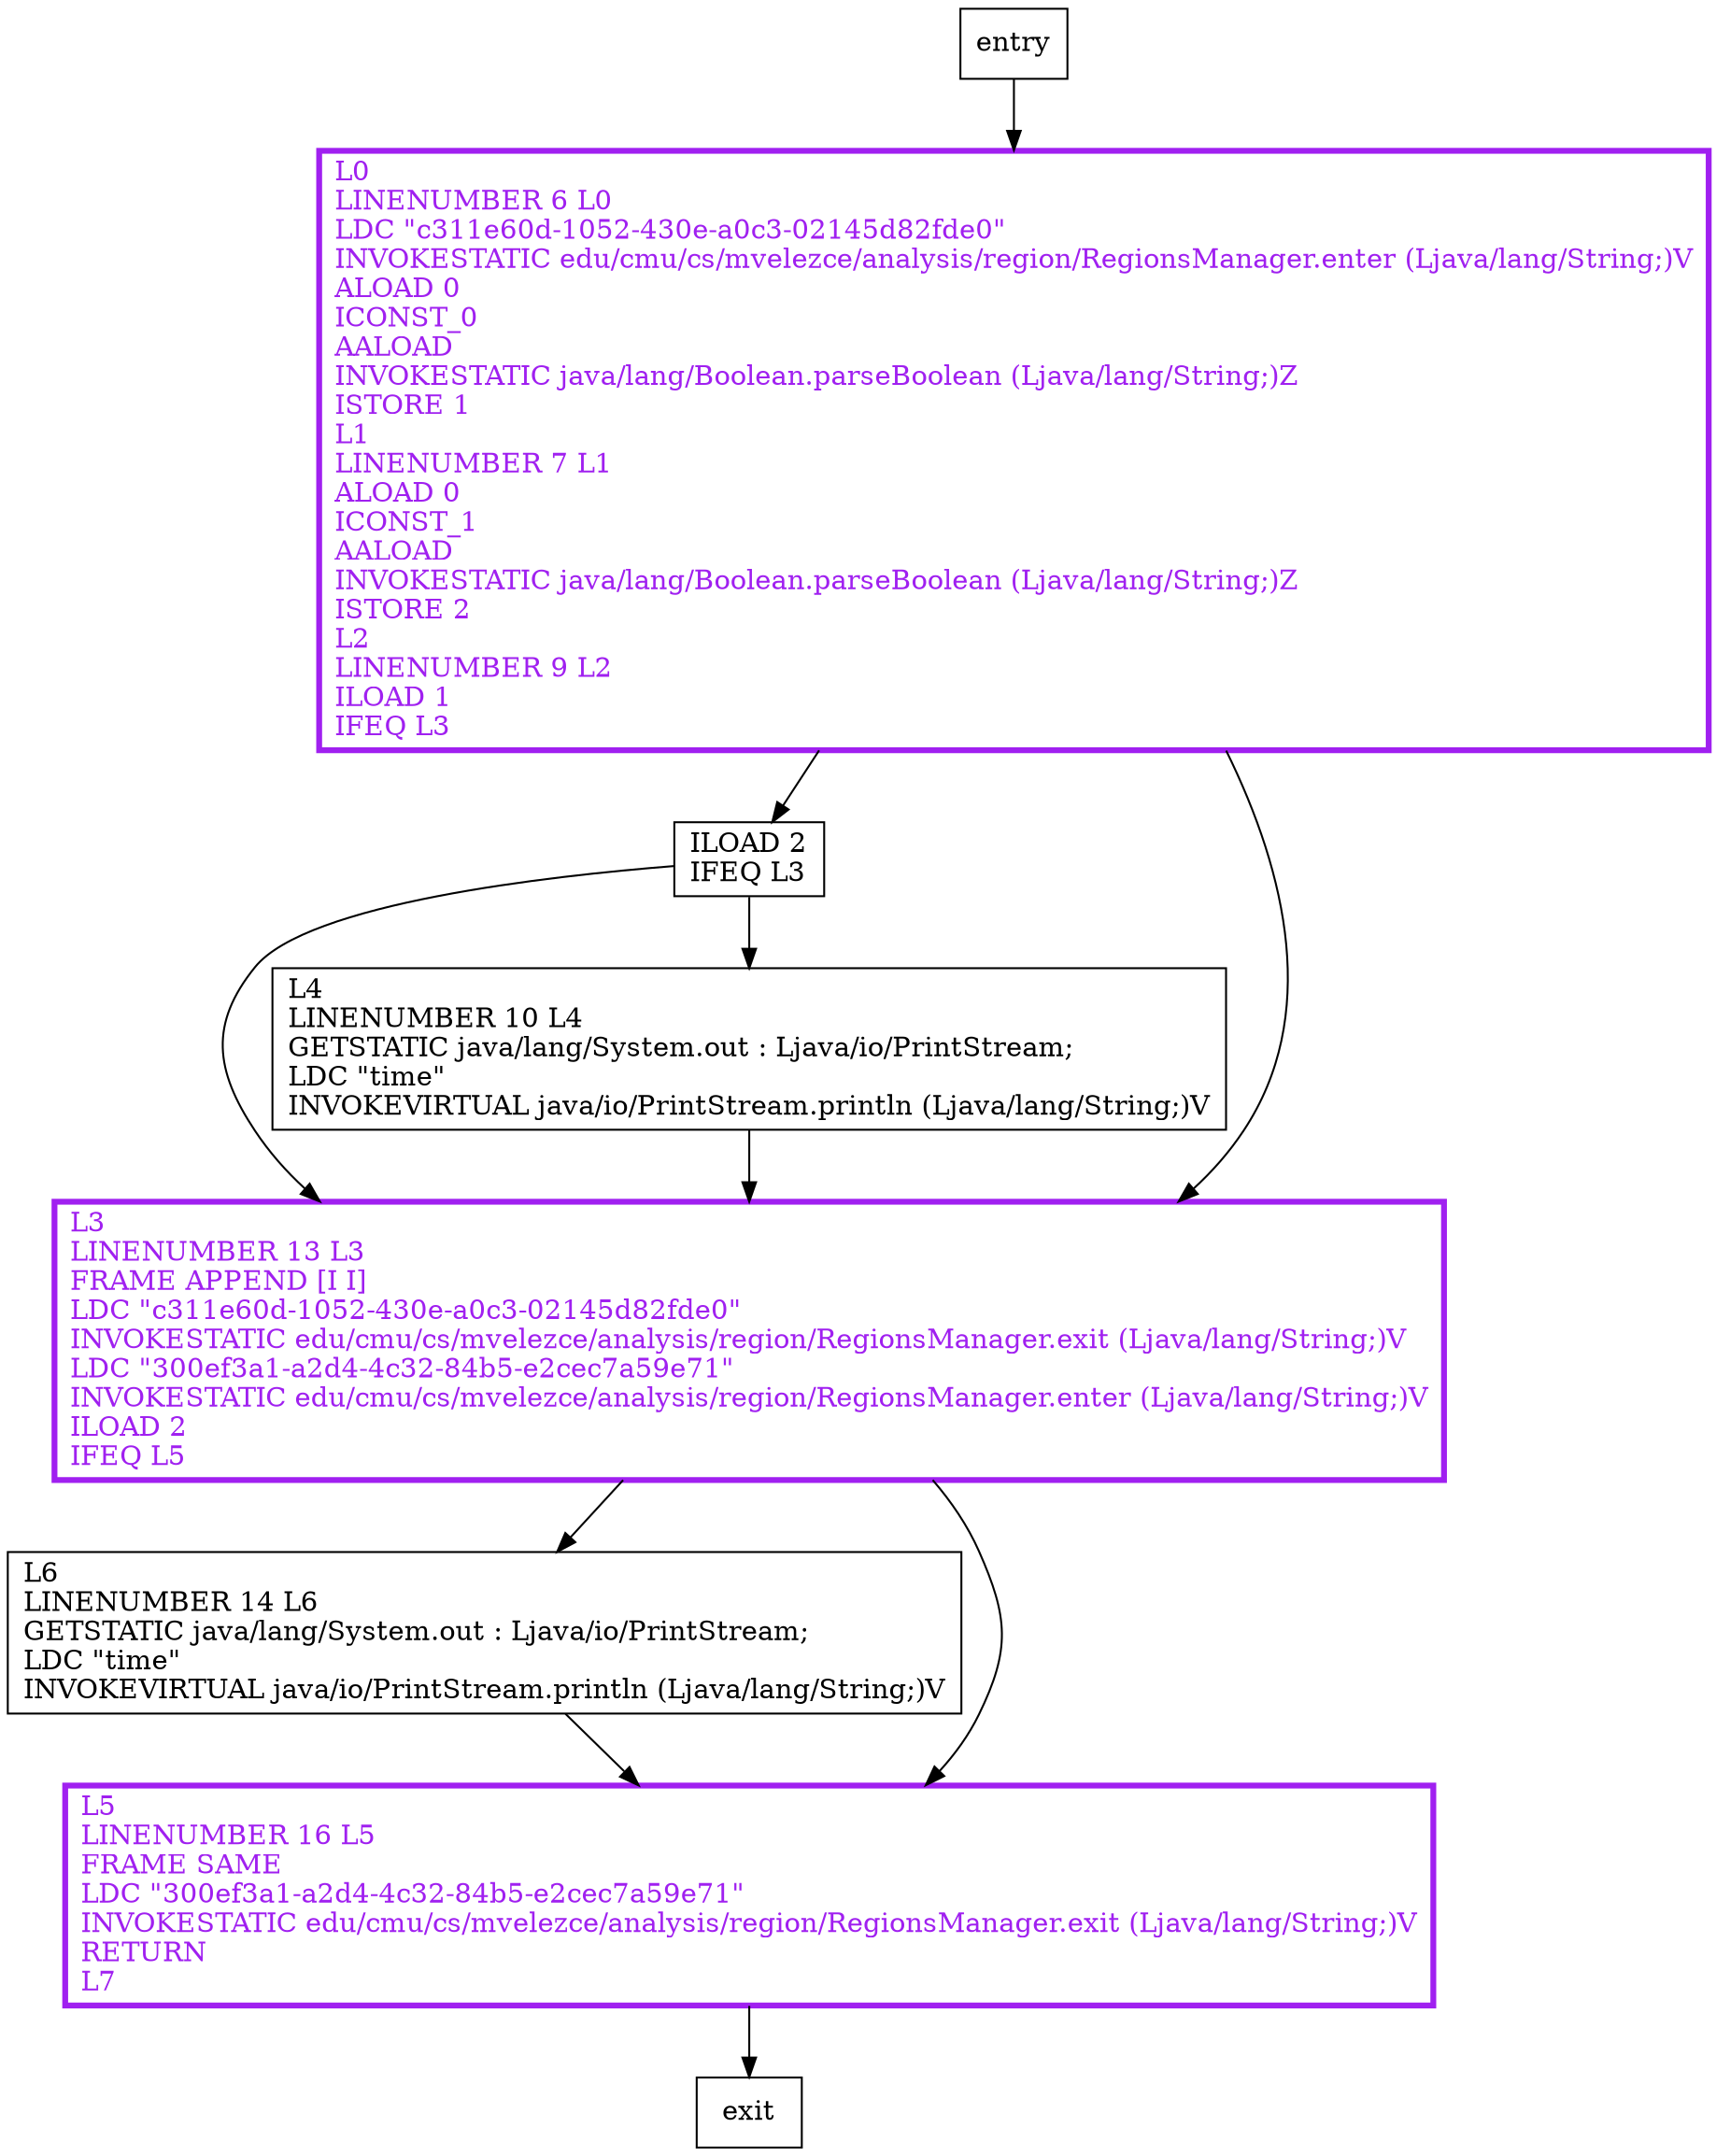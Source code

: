 digraph main {
node [shape=record];
1477979030 [label="L6\lLINENUMBER 14 L6\lGETSTATIC java/lang/System.out : Ljava/io/PrintStream;\lLDC \"time\"\lINVOKEVIRTUAL java/io/PrintStream.println (Ljava/lang/String;)V\l"];
1791922588 [label="L0\lLINENUMBER 6 L0\lLDC \"c311e60d-1052-430e-a0c3-02145d82fde0\"\lINVOKESTATIC edu/cmu/cs/mvelezce/analysis/region/RegionsManager.enter (Ljava/lang/String;)V\lALOAD 0\lICONST_0\lAALOAD\lINVOKESTATIC java/lang/Boolean.parseBoolean (Ljava/lang/String;)Z\lISTORE 1\lL1\lLINENUMBER 7 L1\lALOAD 0\lICONST_1\lAALOAD\lINVOKESTATIC java/lang/Boolean.parseBoolean (Ljava/lang/String;)Z\lISTORE 2\lL2\lLINENUMBER 9 L2\lILOAD 1\lIFEQ L3\l"];
1599871101 [label="ILOAD 2\lIFEQ L3\l"];
1074128005 [label="L3\lLINENUMBER 13 L3\lFRAME APPEND [I I]\lLDC \"c311e60d-1052-430e-a0c3-02145d82fde0\"\lINVOKESTATIC edu/cmu/cs/mvelezce/analysis/region/RegionsManager.exit (Ljava/lang/String;)V\lLDC \"300ef3a1-a2d4-4c32-84b5-e2cec7a59e71\"\lINVOKESTATIC edu/cmu/cs/mvelezce/analysis/region/RegionsManager.enter (Ljava/lang/String;)V\lILOAD 2\lIFEQ L5\l"];
936828380 [label="L5\lLINENUMBER 16 L5\lFRAME SAME\lLDC \"300ef3a1-a2d4-4c32-84b5-e2cec7a59e71\"\lINVOKESTATIC edu/cmu/cs/mvelezce/analysis/region/RegionsManager.exit (Ljava/lang/String;)V\lRETURN\lL7\l"];
1178861747 [label="L4\lLINENUMBER 10 L4\lGETSTATIC java/lang/System.out : Ljava/io/PrintStream;\lLDC \"time\"\lINVOKEVIRTUAL java/io/PrintStream.println (Ljava/lang/String;)V\l"];
entry;
exit;
entry -> 1791922588;
1477979030 -> 936828380;
1791922588 -> 1599871101;
1791922588 -> 1074128005;
1599871101 -> 1074128005;
1599871101 -> 1178861747;
1074128005 -> 1477979030;
1074128005 -> 936828380;
936828380 -> exit;
1178861747 -> 1074128005;
1791922588[fontcolor="purple", penwidth=3, color="purple"];
1074128005[fontcolor="purple", penwidth=3, color="purple"];
936828380[fontcolor="purple", penwidth=3, color="purple"];
}
